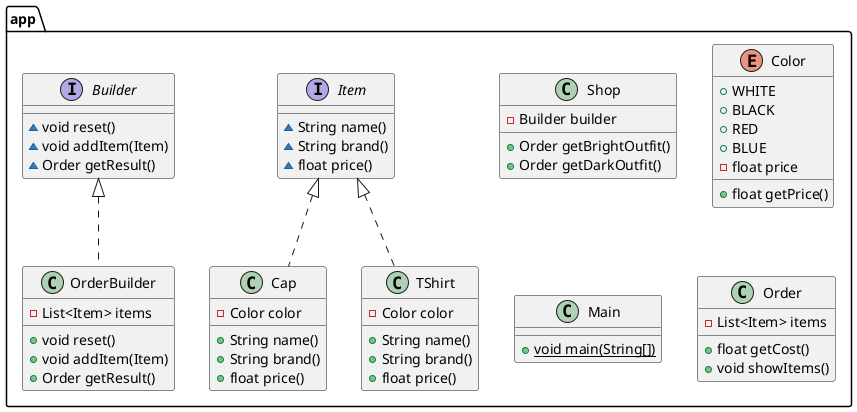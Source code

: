 @startuml
class app.Shop {
- Builder builder
+ Order getBrightOutfit()
+ Order getDarkOutfit()
}
interface app.Item {
~ String name()
~ String brand()
~ float price()
}
enum app.Color {
+  WHITE
+  BLACK
+  RED
+  BLUE
- float price
+ float getPrice()
}
class app.Cap {
- Color color
+ String name()
+ String brand()
+ float price()
}
class app.OrderBuilder {
- List<Item> items
+ void reset()
+ void addItem(Item)
+ Order getResult()
}
class app.Main {
+ {static} void main(String[])
}
class app.TShirt {
- Color color
+ String name()
+ String brand()
+ float price()
}
interface app.Builder {
~ void reset()
~ void addItem(Item)
~ Order getResult()
}
class app.Order {
- List<Item> items
+ float getCost()
+ void showItems()
}


app.Item <|.. app.Cap
app.Builder <|.. app.OrderBuilder
app.Item <|.. app.TShirt
@enduml